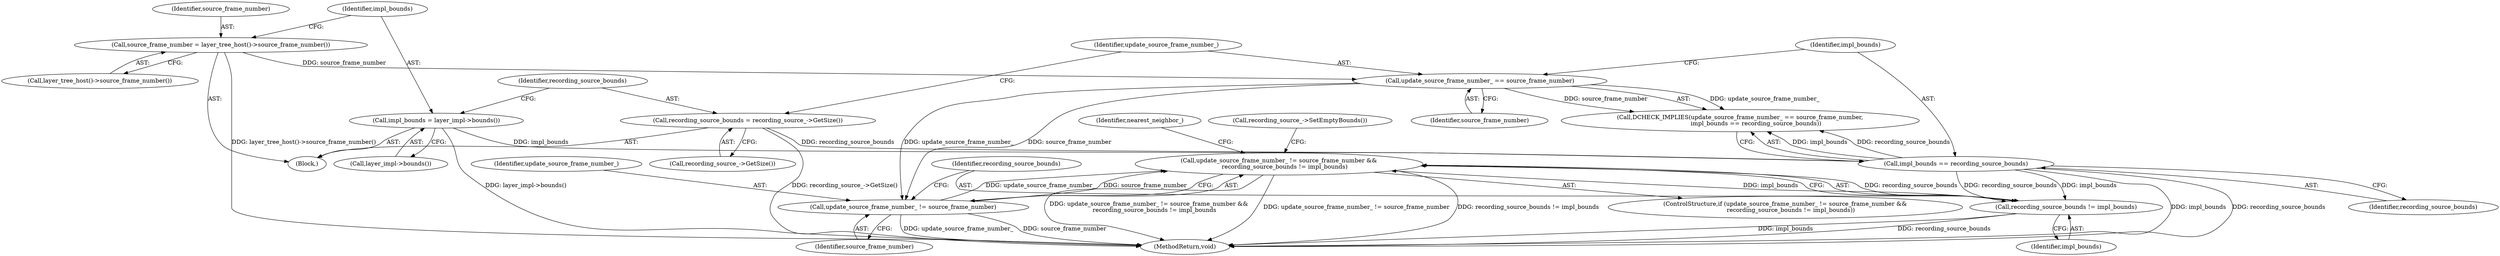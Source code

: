 digraph "0_Chrome_d193f6bb5aa5bdc05e07f314abacf7d7bc466d3d@API" {
"1000142" [label="(Call,update_source_frame_number_ != source_frame_number &&\n      recording_source_bounds != impl_bounds)"];
"1000143" [label="(Call,update_source_frame_number_ != source_frame_number)"];
"1000128" [label="(Call,update_source_frame_number_ == source_frame_number)"];
"1000115" [label="(Call,source_frame_number = layer_tree_host()->source_frame_number())"];
"1000146" [label="(Call,recording_source_bounds != impl_bounds)"];
"1000131" [label="(Call,impl_bounds == recording_source_bounds)"];
"1000119" [label="(Call,impl_bounds = layer_impl->bounds())"];
"1000123" [label="(Call,recording_source_bounds = recording_source_->GetSize())"];
"1000123" [label="(Call,recording_source_bounds = recording_source_->GetSize())"];
"1000127" [label="(Call,DCHECK_IMPLIES(update_source_frame_number_ == source_frame_number,\n                 impl_bounds == recording_source_bounds))"];
"1000116" [label="(Identifier,source_frame_number)"];
"1000121" [label="(Call,layer_impl->bounds())"];
"1000144" [label="(Identifier,update_source_frame_number_)"];
"1000148" [label="(Identifier,impl_bounds)"];
"1000129" [label="(Identifier,update_source_frame_number_)"];
"1000124" [label="(Identifier,recording_source_bounds)"];
"1000125" [label="(Call,recording_source_->GetSize())"];
"1000142" [label="(Call,update_source_frame_number_ != source_frame_number &&\n      recording_source_bounds != impl_bounds)"];
"1000102" [label="(Block,)"];
"1000152" [label="(Identifier,nearest_neighbor_)"];
"1000115" [label="(Call,source_frame_number = layer_tree_host()->source_frame_number())"];
"1000117" [label="(Call,layer_tree_host()->source_frame_number())"];
"1000133" [label="(Identifier,recording_source_bounds)"];
"1000119" [label="(Call,impl_bounds = layer_impl->bounds())"];
"1000128" [label="(Call,update_source_frame_number_ == source_frame_number)"];
"1000172" [label="(MethodReturn,void)"];
"1000141" [label="(ControlStructure,if (update_source_frame_number_ != source_frame_number &&\n      recording_source_bounds != impl_bounds))"];
"1000120" [label="(Identifier,impl_bounds)"];
"1000143" [label="(Call,update_source_frame_number_ != source_frame_number)"];
"1000150" [label="(Call,recording_source_->SetEmptyBounds())"];
"1000145" [label="(Identifier,source_frame_number)"];
"1000147" [label="(Identifier,recording_source_bounds)"];
"1000132" [label="(Identifier,impl_bounds)"];
"1000130" [label="(Identifier,source_frame_number)"];
"1000146" [label="(Call,recording_source_bounds != impl_bounds)"];
"1000131" [label="(Call,impl_bounds == recording_source_bounds)"];
"1000142" -> "1000141"  [label="AST: "];
"1000142" -> "1000143"  [label="CFG: "];
"1000142" -> "1000146"  [label="CFG: "];
"1000143" -> "1000142"  [label="AST: "];
"1000146" -> "1000142"  [label="AST: "];
"1000150" -> "1000142"  [label="CFG: "];
"1000152" -> "1000142"  [label="CFG: "];
"1000142" -> "1000172"  [label="DDG: update_source_frame_number_ != source_frame_number &&\n      recording_source_bounds != impl_bounds"];
"1000142" -> "1000172"  [label="DDG: update_source_frame_number_ != source_frame_number"];
"1000142" -> "1000172"  [label="DDG: recording_source_bounds != impl_bounds"];
"1000143" -> "1000142"  [label="DDG: update_source_frame_number_"];
"1000143" -> "1000142"  [label="DDG: source_frame_number"];
"1000146" -> "1000142"  [label="DDG: recording_source_bounds"];
"1000146" -> "1000142"  [label="DDG: impl_bounds"];
"1000143" -> "1000145"  [label="CFG: "];
"1000144" -> "1000143"  [label="AST: "];
"1000145" -> "1000143"  [label="AST: "];
"1000147" -> "1000143"  [label="CFG: "];
"1000143" -> "1000172"  [label="DDG: update_source_frame_number_"];
"1000143" -> "1000172"  [label="DDG: source_frame_number"];
"1000128" -> "1000143"  [label="DDG: update_source_frame_number_"];
"1000128" -> "1000143"  [label="DDG: source_frame_number"];
"1000128" -> "1000127"  [label="AST: "];
"1000128" -> "1000130"  [label="CFG: "];
"1000129" -> "1000128"  [label="AST: "];
"1000130" -> "1000128"  [label="AST: "];
"1000132" -> "1000128"  [label="CFG: "];
"1000128" -> "1000127"  [label="DDG: update_source_frame_number_"];
"1000128" -> "1000127"  [label="DDG: source_frame_number"];
"1000115" -> "1000128"  [label="DDG: source_frame_number"];
"1000115" -> "1000102"  [label="AST: "];
"1000115" -> "1000117"  [label="CFG: "];
"1000116" -> "1000115"  [label="AST: "];
"1000117" -> "1000115"  [label="AST: "];
"1000120" -> "1000115"  [label="CFG: "];
"1000115" -> "1000172"  [label="DDG: layer_tree_host()->source_frame_number()"];
"1000146" -> "1000148"  [label="CFG: "];
"1000147" -> "1000146"  [label="AST: "];
"1000148" -> "1000146"  [label="AST: "];
"1000146" -> "1000172"  [label="DDG: impl_bounds"];
"1000146" -> "1000172"  [label="DDG: recording_source_bounds"];
"1000131" -> "1000146"  [label="DDG: recording_source_bounds"];
"1000131" -> "1000146"  [label="DDG: impl_bounds"];
"1000131" -> "1000127"  [label="AST: "];
"1000131" -> "1000133"  [label="CFG: "];
"1000132" -> "1000131"  [label="AST: "];
"1000133" -> "1000131"  [label="AST: "];
"1000127" -> "1000131"  [label="CFG: "];
"1000131" -> "1000172"  [label="DDG: impl_bounds"];
"1000131" -> "1000172"  [label="DDG: recording_source_bounds"];
"1000131" -> "1000127"  [label="DDG: impl_bounds"];
"1000131" -> "1000127"  [label="DDG: recording_source_bounds"];
"1000119" -> "1000131"  [label="DDG: impl_bounds"];
"1000123" -> "1000131"  [label="DDG: recording_source_bounds"];
"1000119" -> "1000102"  [label="AST: "];
"1000119" -> "1000121"  [label="CFG: "];
"1000120" -> "1000119"  [label="AST: "];
"1000121" -> "1000119"  [label="AST: "];
"1000124" -> "1000119"  [label="CFG: "];
"1000119" -> "1000172"  [label="DDG: layer_impl->bounds()"];
"1000123" -> "1000102"  [label="AST: "];
"1000123" -> "1000125"  [label="CFG: "];
"1000124" -> "1000123"  [label="AST: "];
"1000125" -> "1000123"  [label="AST: "];
"1000129" -> "1000123"  [label="CFG: "];
"1000123" -> "1000172"  [label="DDG: recording_source_->GetSize()"];
}
